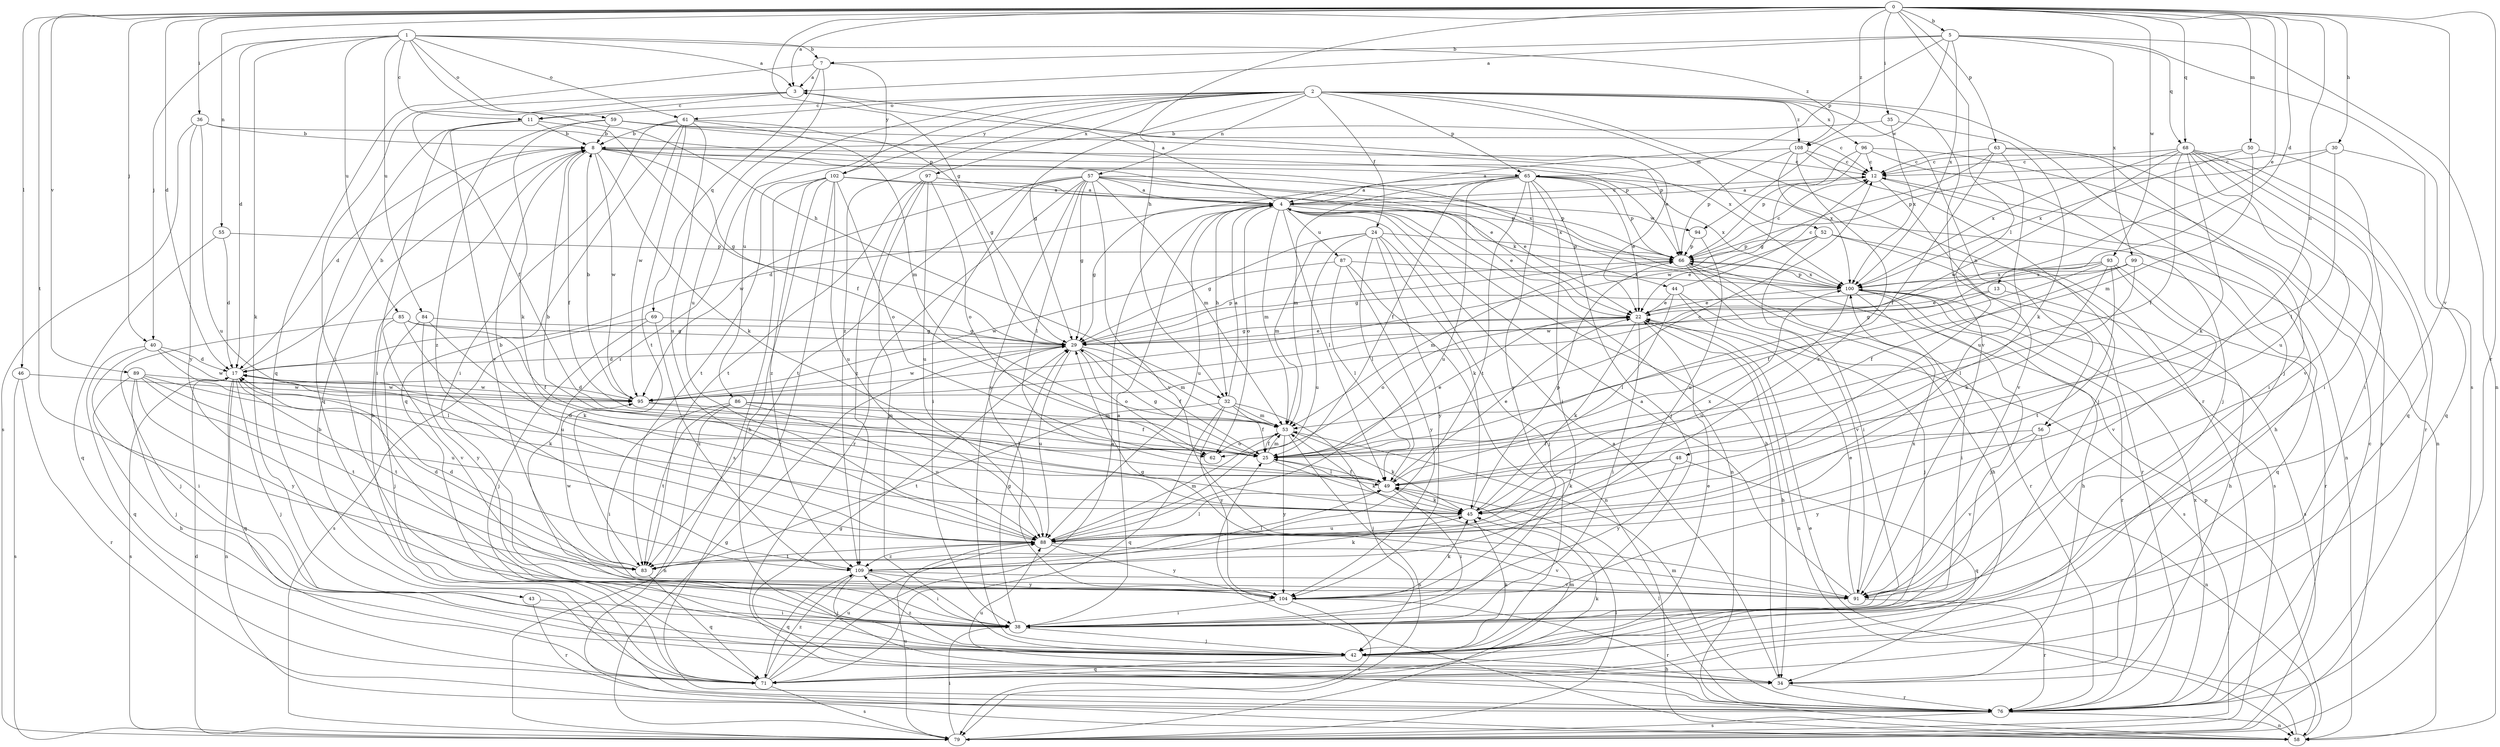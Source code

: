 strict digraph  {
0;
1;
2;
3;
4;
5;
7;
8;
11;
12;
13;
17;
22;
24;
25;
29;
30;
32;
34;
35;
36;
38;
40;
42;
43;
44;
45;
46;
48;
49;
50;
52;
53;
55;
56;
57;
58;
59;
61;
62;
63;
65;
66;
68;
69;
71;
76;
79;
83;
84;
85;
86;
87;
88;
89;
91;
93;
94;
95;
96;
97;
99;
100;
102;
104;
108;
109;
0 -> 3  [label=a];
0 -> 5  [label=b];
0 -> 13  [label=d];
0 -> 17  [label=d];
0 -> 22  [label=e];
0 -> 29  [label=g];
0 -> 30  [label=h];
0 -> 32  [label=h];
0 -> 35  [label=i];
0 -> 36  [label=i];
0 -> 40  [label=j];
0 -> 46  [label=l];
0 -> 48  [label=l];
0 -> 50  [label=m];
0 -> 55  [label=n];
0 -> 56  [label=n];
0 -> 63  [label=p];
0 -> 68  [label=q];
0 -> 76  [label=r];
0 -> 83  [label=t];
0 -> 89  [label=v];
0 -> 91  [label=v];
0 -> 93  [label=w];
0 -> 108  [label=z];
1 -> 3  [label=a];
1 -> 7  [label=b];
1 -> 11  [label=c];
1 -> 17  [label=d];
1 -> 32  [label=h];
1 -> 40  [label=j];
1 -> 43  [label=k];
1 -> 59  [label=o];
1 -> 61  [label=o];
1 -> 84  [label=u];
1 -> 85  [label=u];
1 -> 108  [label=z];
2 -> 11  [label=c];
2 -> 24  [label=f];
2 -> 29  [label=g];
2 -> 38  [label=i];
2 -> 42  [label=j];
2 -> 52  [label=m];
2 -> 56  [label=n];
2 -> 57  [label=n];
2 -> 61  [label=o];
2 -> 65  [label=p];
2 -> 76  [label=r];
2 -> 86  [label=u];
2 -> 91  [label=v];
2 -> 96  [label=x];
2 -> 97  [label=x];
2 -> 102  [label=y];
2 -> 108  [label=z];
2 -> 109  [label=z];
3 -> 11  [label=c];
3 -> 22  [label=e];
3 -> 25  [label=f];
3 -> 38  [label=i];
4 -> 3  [label=a];
4 -> 12  [label=c];
4 -> 22  [label=e];
4 -> 29  [label=g];
4 -> 32  [label=h];
4 -> 34  [label=h];
4 -> 44  [label=k];
4 -> 49  [label=l];
4 -> 53  [label=m];
4 -> 58  [label=n];
4 -> 62  [label=o];
4 -> 87  [label=u];
4 -> 88  [label=u];
4 -> 94  [label=w];
5 -> 3  [label=a];
5 -> 7  [label=b];
5 -> 58  [label=n];
5 -> 65  [label=p];
5 -> 68  [label=q];
5 -> 79  [label=s];
5 -> 94  [label=w];
5 -> 99  [label=x];
5 -> 100  [label=x];
7 -> 3  [label=a];
7 -> 69  [label=q];
7 -> 71  [label=q];
7 -> 88  [label=u];
7 -> 102  [label=y];
8 -> 12  [label=c];
8 -> 17  [label=d];
8 -> 22  [label=e];
8 -> 25  [label=f];
8 -> 29  [label=g];
8 -> 45  [label=k];
8 -> 65  [label=p];
8 -> 95  [label=w];
8 -> 100  [label=x];
11 -> 8  [label=b];
11 -> 25  [label=f];
11 -> 38  [label=i];
11 -> 71  [label=q];
11 -> 91  [label=v];
12 -> 4  [label=a];
12 -> 34  [label=h];
12 -> 91  [label=v];
13 -> 22  [label=e];
13 -> 29  [label=g];
13 -> 34  [label=h];
17 -> 8  [label=b];
17 -> 42  [label=j];
17 -> 58  [label=n];
17 -> 71  [label=q];
17 -> 79  [label=s];
17 -> 83  [label=t];
17 -> 95  [label=w];
22 -> 29  [label=g];
22 -> 34  [label=h];
22 -> 38  [label=i];
22 -> 45  [label=k];
22 -> 58  [label=n];
22 -> 62  [label=o];
24 -> 29  [label=g];
24 -> 42  [label=j];
24 -> 45  [label=k];
24 -> 49  [label=l];
24 -> 53  [label=m];
24 -> 66  [label=p];
24 -> 88  [label=u];
24 -> 104  [label=y];
25 -> 12  [label=c];
25 -> 17  [label=d];
25 -> 22  [label=e];
25 -> 29  [label=g];
25 -> 45  [label=k];
25 -> 49  [label=l];
25 -> 53  [label=m];
29 -> 17  [label=d];
29 -> 22  [label=e];
29 -> 25  [label=f];
29 -> 42  [label=j];
29 -> 53  [label=m];
29 -> 62  [label=o];
29 -> 66  [label=p];
29 -> 88  [label=u];
29 -> 95  [label=w];
30 -> 12  [label=c];
30 -> 49  [label=l];
30 -> 66  [label=p];
30 -> 71  [label=q];
32 -> 4  [label=a];
32 -> 25  [label=f];
32 -> 42  [label=j];
32 -> 53  [label=m];
32 -> 71  [label=q];
32 -> 83  [label=t];
32 -> 104  [label=y];
34 -> 4  [label=a];
34 -> 76  [label=r];
34 -> 88  [label=u];
35 -> 8  [label=b];
35 -> 45  [label=k];
35 -> 100  [label=x];
36 -> 8  [label=b];
36 -> 66  [label=p];
36 -> 79  [label=s];
36 -> 88  [label=u];
36 -> 104  [label=y];
38 -> 4  [label=a];
38 -> 29  [label=g];
38 -> 42  [label=j];
40 -> 17  [label=d];
40 -> 38  [label=i];
40 -> 49  [label=l];
40 -> 71  [label=q];
40 -> 95  [label=w];
42 -> 22  [label=e];
42 -> 34  [label=h];
42 -> 45  [label=k];
42 -> 71  [label=q];
42 -> 109  [label=z];
43 -> 38  [label=i];
43 -> 76  [label=r];
44 -> 12  [label=c];
44 -> 22  [label=e];
44 -> 42  [label=j];
44 -> 49  [label=l];
44 -> 79  [label=s];
45 -> 66  [label=p];
45 -> 88  [label=u];
45 -> 100  [label=x];
46 -> 76  [label=r];
46 -> 79  [label=s];
46 -> 95  [label=w];
48 -> 45  [label=k];
48 -> 49  [label=l];
48 -> 71  [label=q];
48 -> 104  [label=y];
49 -> 8  [label=b];
49 -> 22  [label=e];
49 -> 25  [label=f];
49 -> 38  [label=i];
49 -> 45  [label=k];
50 -> 12  [label=c];
50 -> 38  [label=i];
50 -> 53  [label=m];
50 -> 100  [label=x];
52 -> 22  [label=e];
52 -> 38  [label=i];
52 -> 66  [label=p];
52 -> 76  [label=r];
52 -> 79  [label=s];
53 -> 25  [label=f];
53 -> 45  [label=k];
53 -> 62  [label=o];
53 -> 79  [label=s];
53 -> 104  [label=y];
55 -> 17  [label=d];
55 -> 66  [label=p];
55 -> 71  [label=q];
56 -> 25  [label=f];
56 -> 58  [label=n];
56 -> 91  [label=v];
56 -> 104  [label=y];
57 -> 4  [label=a];
57 -> 22  [label=e];
57 -> 29  [label=g];
57 -> 38  [label=i];
57 -> 49  [label=l];
57 -> 53  [label=m];
57 -> 66  [label=p];
57 -> 76  [label=r];
57 -> 83  [label=t];
57 -> 91  [label=v];
57 -> 95  [label=w];
57 -> 100  [label=x];
57 -> 104  [label=y];
58 -> 22  [label=e];
58 -> 25  [label=f];
58 -> 66  [label=p];
59 -> 8  [label=b];
59 -> 12  [label=c];
59 -> 45  [label=k];
59 -> 66  [label=p];
59 -> 100  [label=x];
59 -> 109  [label=z];
61 -> 8  [label=b];
61 -> 29  [label=g];
61 -> 38  [label=i];
61 -> 53  [label=m];
61 -> 71  [label=q];
61 -> 83  [label=t];
61 -> 88  [label=u];
61 -> 95  [label=w];
63 -> 12  [label=c];
63 -> 25  [label=f];
63 -> 29  [label=g];
63 -> 38  [label=i];
63 -> 79  [label=s];
63 -> 88  [label=u];
65 -> 4  [label=a];
65 -> 17  [label=d];
65 -> 22  [label=e];
65 -> 25  [label=f];
65 -> 38  [label=i];
65 -> 42  [label=j];
65 -> 53  [label=m];
65 -> 58  [label=n];
65 -> 66  [label=p];
65 -> 83  [label=t];
65 -> 88  [label=u];
65 -> 100  [label=x];
65 -> 104  [label=y];
66 -> 12  [label=c];
66 -> 34  [label=h];
66 -> 53  [label=m];
66 -> 76  [label=r];
66 -> 91  [label=v];
66 -> 100  [label=x];
68 -> 12  [label=c];
68 -> 25  [label=f];
68 -> 38  [label=i];
68 -> 45  [label=k];
68 -> 71  [label=q];
68 -> 76  [label=r];
68 -> 88  [label=u];
68 -> 91  [label=v];
68 -> 95  [label=w];
68 -> 100  [label=x];
69 -> 29  [label=g];
69 -> 42  [label=j];
69 -> 79  [label=s];
69 -> 109  [label=z];
71 -> 4  [label=a];
71 -> 8  [label=b];
71 -> 45  [label=k];
71 -> 79  [label=s];
71 -> 88  [label=u];
71 -> 109  [label=z];
76 -> 8  [label=b];
76 -> 12  [label=c];
76 -> 29  [label=g];
76 -> 49  [label=l];
76 -> 53  [label=m];
76 -> 58  [label=n];
76 -> 79  [label=s];
76 -> 100  [label=x];
79 -> 17  [label=d];
79 -> 29  [label=g];
79 -> 38  [label=i];
79 -> 49  [label=l];
79 -> 53  [label=m];
79 -> 88  [label=u];
83 -> 17  [label=d];
83 -> 71  [label=q];
83 -> 95  [label=w];
84 -> 29  [label=g];
84 -> 42  [label=j];
84 -> 45  [label=k];
84 -> 104  [label=y];
85 -> 25  [label=f];
85 -> 29  [label=g];
85 -> 42  [label=j];
85 -> 88  [label=u];
85 -> 91  [label=v];
86 -> 25  [label=f];
86 -> 38  [label=i];
86 -> 53  [label=m];
86 -> 58  [label=n];
86 -> 83  [label=t];
86 -> 88  [label=u];
87 -> 49  [label=l];
87 -> 58  [label=n];
87 -> 95  [label=w];
87 -> 100  [label=x];
87 -> 104  [label=y];
88 -> 8  [label=b];
88 -> 49  [label=l];
88 -> 53  [label=m];
88 -> 83  [label=t];
88 -> 91  [label=v];
88 -> 104  [label=y];
88 -> 109  [label=z];
89 -> 34  [label=h];
89 -> 42  [label=j];
89 -> 45  [label=k];
89 -> 83  [label=t];
89 -> 88  [label=u];
89 -> 95  [label=w];
89 -> 104  [label=y];
91 -> 4  [label=a];
91 -> 22  [label=e];
91 -> 29  [label=g];
91 -> 76  [label=r];
91 -> 100  [label=x];
93 -> 25  [label=f];
93 -> 45  [label=k];
93 -> 76  [label=r];
93 -> 83  [label=t];
93 -> 91  [label=v];
93 -> 95  [label=w];
93 -> 100  [label=x];
94 -> 66  [label=p];
94 -> 88  [label=u];
95 -> 8  [label=b];
95 -> 17  [label=d];
95 -> 49  [label=l];
95 -> 53  [label=m];
96 -> 12  [label=c];
96 -> 42  [label=j];
96 -> 58  [label=n];
96 -> 66  [label=p];
96 -> 95  [label=w];
97 -> 4  [label=a];
97 -> 42  [label=j];
97 -> 62  [label=o];
97 -> 83  [label=t];
97 -> 88  [label=u];
97 -> 109  [label=z];
99 -> 25  [label=f];
99 -> 29  [label=g];
99 -> 49  [label=l];
99 -> 71  [label=q];
99 -> 100  [label=x];
100 -> 22  [label=e];
100 -> 34  [label=h];
100 -> 38  [label=i];
100 -> 42  [label=j];
100 -> 66  [label=p];
100 -> 76  [label=r];
100 -> 79  [label=s];
100 -> 88  [label=u];
102 -> 4  [label=a];
102 -> 34  [label=h];
102 -> 62  [label=o];
102 -> 66  [label=p];
102 -> 76  [label=r];
102 -> 79  [label=s];
102 -> 83  [label=t];
102 -> 88  [label=u];
102 -> 109  [label=z];
104 -> 38  [label=i];
104 -> 45  [label=k];
104 -> 76  [label=r];
104 -> 79  [label=s];
108 -> 4  [label=a];
108 -> 12  [label=c];
108 -> 42  [label=j];
108 -> 66  [label=p];
108 -> 100  [label=x];
108 -> 109  [label=z];
109 -> 17  [label=d];
109 -> 38  [label=i];
109 -> 42  [label=j];
109 -> 45  [label=k];
109 -> 49  [label=l];
109 -> 71  [label=q];
109 -> 91  [label=v];
109 -> 104  [label=y];
}
